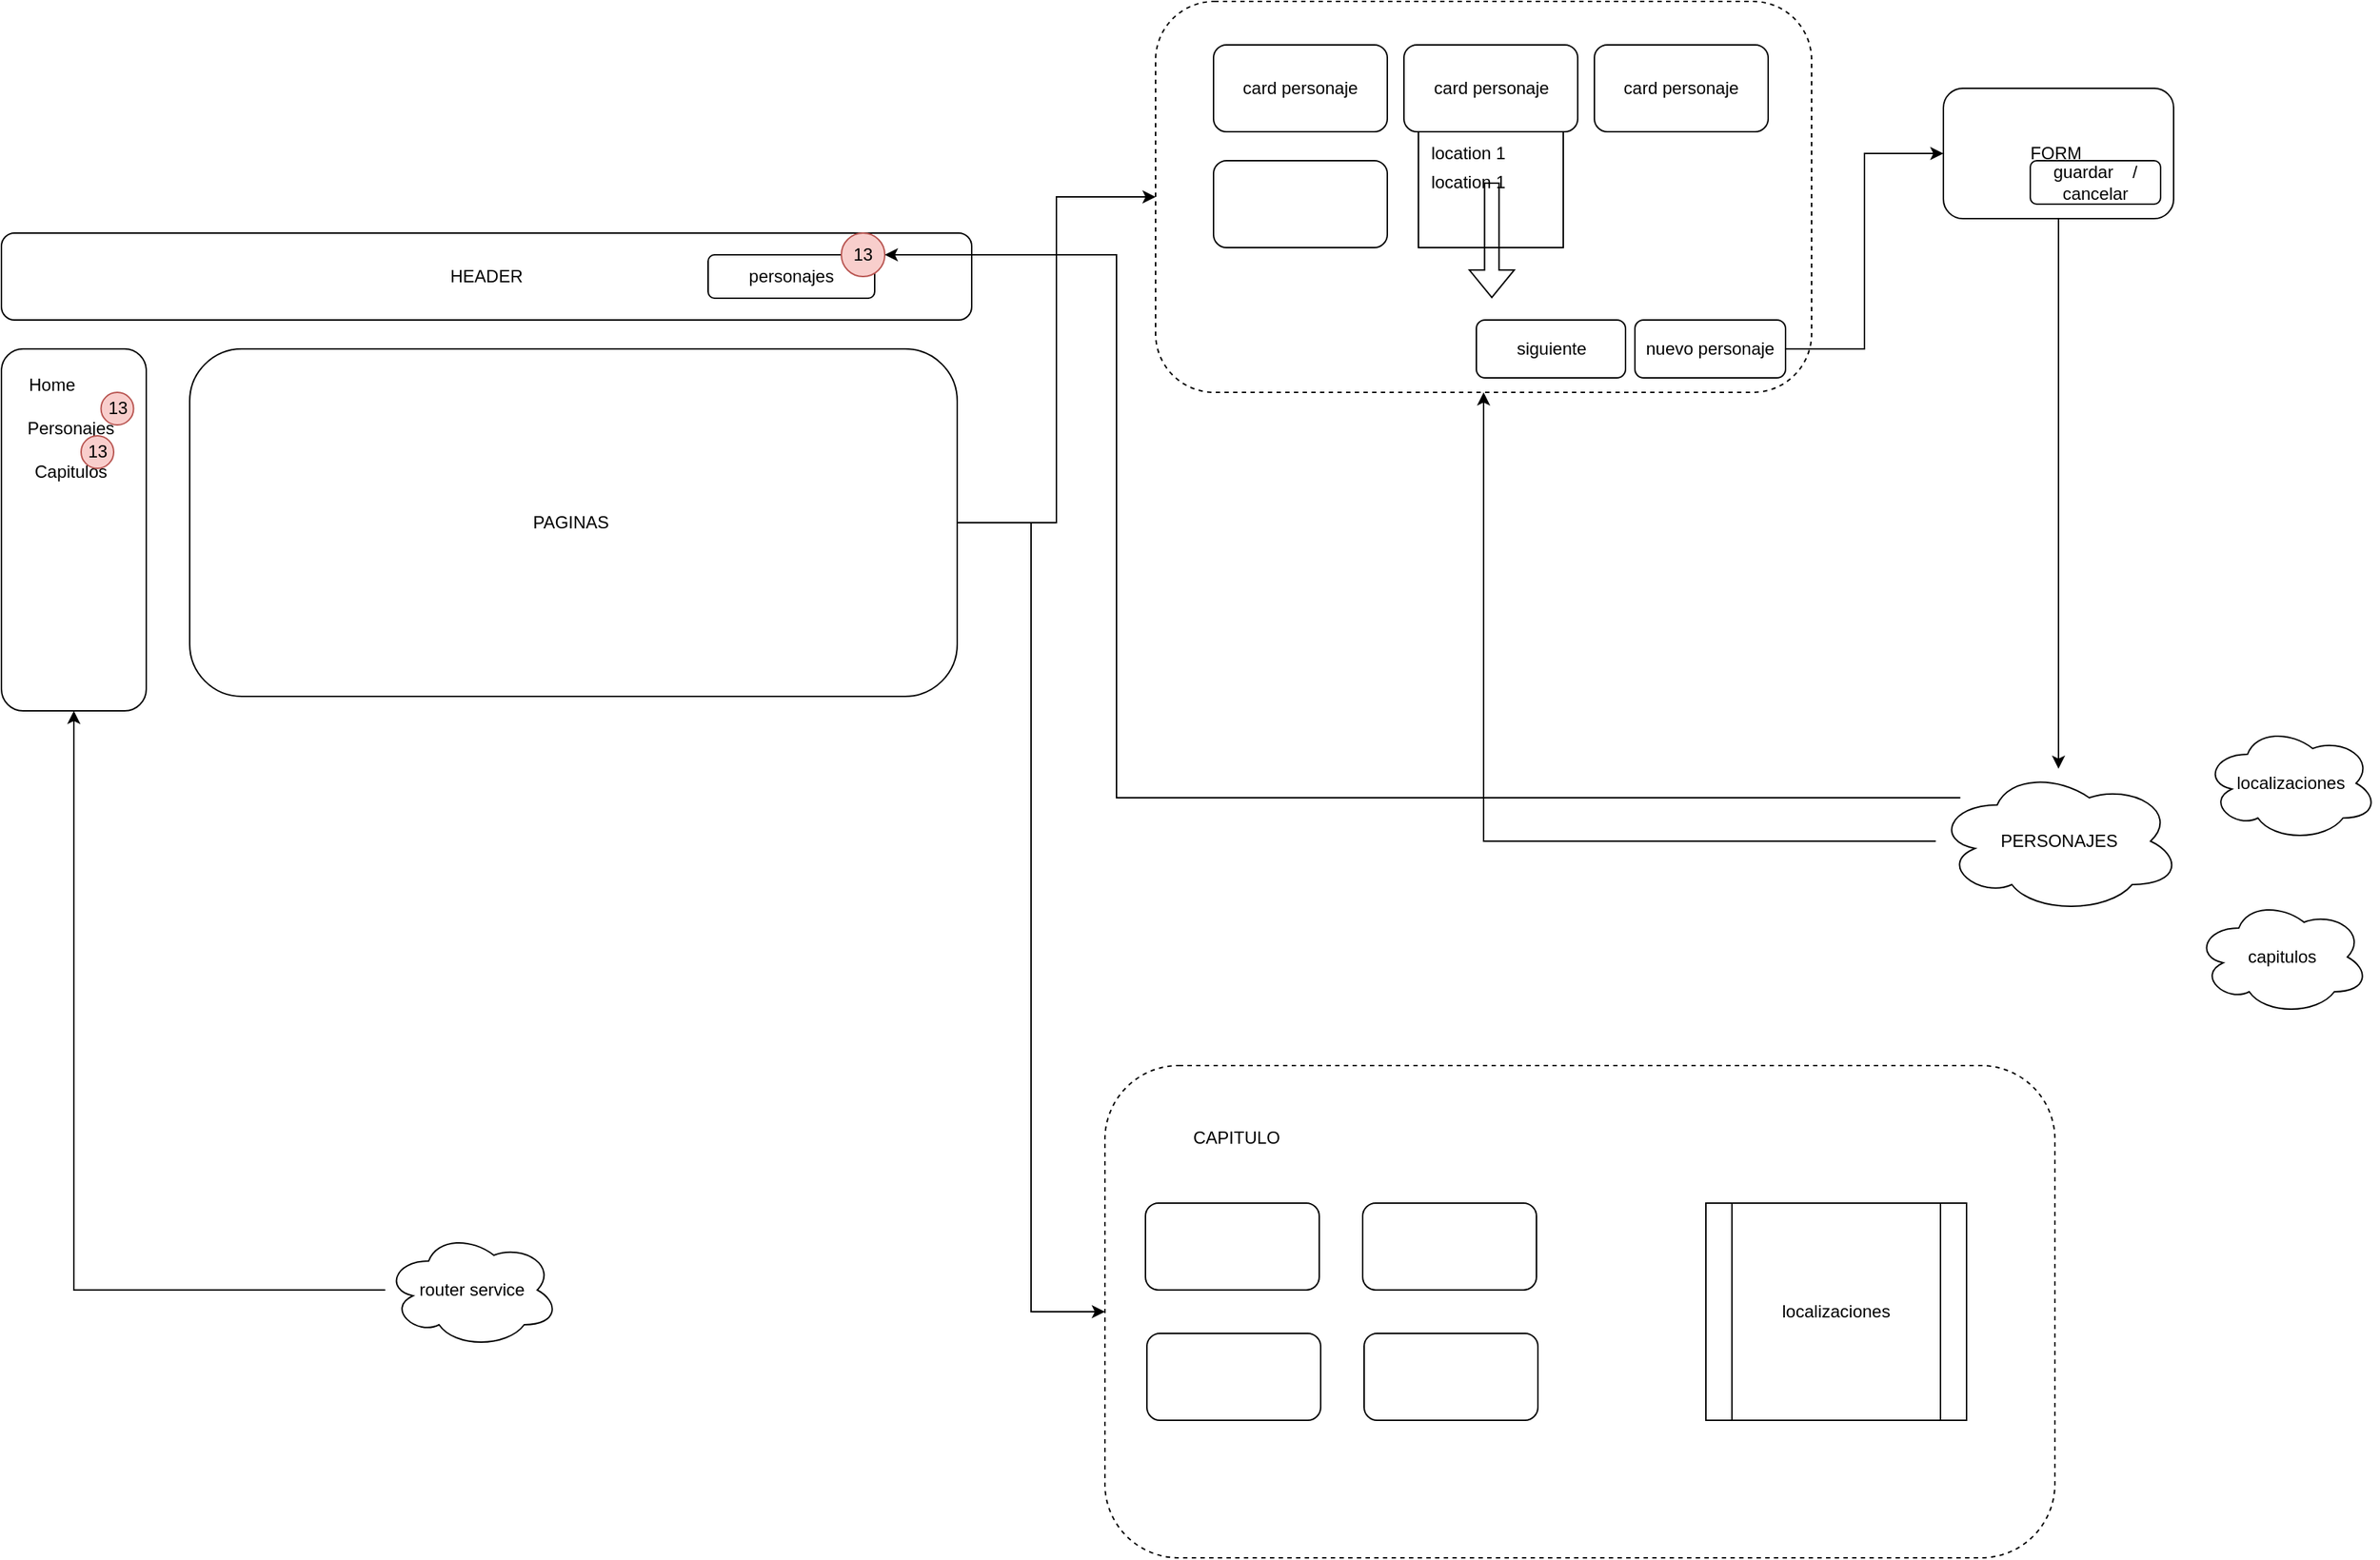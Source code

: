 <mxfile version="22.1.4" type="device">
  <diagram name="Página-1" id="qfkFVGiGPRuZHRGNO1k4">
    <mxGraphModel dx="3728" dy="-31971" grid="1" gridSize="10" guides="1" tooltips="1" connect="1" arrows="1" fold="1" page="1" pageScale="1" pageWidth="827" pageHeight="1169" math="0" shadow="0">
      <root>
        <mxCell id="0" />
        <mxCell id="1" parent="0" />
        <mxCell id="9T8yyN2bE_3mXMeUPMg3-1" value="HEADER" style="rounded=1;whiteSpace=wrap;html=1;" vertex="1" parent="1">
          <mxGeometry x="-1290" y="33460" width="670" height="60" as="geometry" />
        </mxCell>
        <mxCell id="9T8yyN2bE_3mXMeUPMg3-2" value="personajes" style="rounded=1;whiteSpace=wrap;html=1;" vertex="1" parent="1">
          <mxGeometry x="-802" y="33475" width="115" height="30" as="geometry" />
        </mxCell>
        <mxCell id="9T8yyN2bE_3mXMeUPMg3-3" value="13" style="ellipse;whiteSpace=wrap;html=1;aspect=fixed;fillColor=#f8cecc;strokeColor=#b85450;" vertex="1" parent="1">
          <mxGeometry x="-710" y="33460" width="30" height="30" as="geometry" />
        </mxCell>
        <mxCell id="9T8yyN2bE_3mXMeUPMg3-4" value="" style="rounded=1;whiteSpace=wrap;html=1;" vertex="1" parent="1">
          <mxGeometry x="-1290" y="33540" width="100" height="250" as="geometry" />
        </mxCell>
        <mxCell id="9T8yyN2bE_3mXMeUPMg3-5" value="Home" style="text;html=1;strokeColor=none;fillColor=none;align=center;verticalAlign=middle;whiteSpace=wrap;rounded=0;" vertex="1" parent="1">
          <mxGeometry x="-1285" y="33550" width="60" height="30" as="geometry" />
        </mxCell>
        <mxCell id="9T8yyN2bE_3mXMeUPMg3-6" value="Personajes" style="text;html=1;strokeColor=none;fillColor=none;align=center;verticalAlign=middle;whiteSpace=wrap;rounded=0;" vertex="1" parent="1">
          <mxGeometry x="-1272" y="33580" width="60" height="30" as="geometry" />
        </mxCell>
        <mxCell id="9T8yyN2bE_3mXMeUPMg3-7" value="13" style="ellipse;whiteSpace=wrap;html=1;aspect=fixed;fillColor=#f8cecc;strokeColor=#b85450;" vertex="1" parent="1">
          <mxGeometry x="-1221.25" y="33570" width="22.5" height="22.5" as="geometry" />
        </mxCell>
        <mxCell id="9T8yyN2bE_3mXMeUPMg3-8" style="edgeStyle=orthogonalEdgeStyle;rounded=0;orthogonalLoop=1;jettySize=auto;html=1;entryX=0;entryY=0.5;entryDx=0;entryDy=0;" edge="1" parent="1" source="9T8yyN2bE_3mXMeUPMg3-10" target="9T8yyN2bE_3mXMeUPMg3-11">
          <mxGeometry relative="1" as="geometry" />
        </mxCell>
        <mxCell id="9T8yyN2bE_3mXMeUPMg3-9" style="edgeStyle=orthogonalEdgeStyle;rounded=0;orthogonalLoop=1;jettySize=auto;html=1;entryX=0;entryY=0.5;entryDx=0;entryDy=0;" edge="1" parent="1" source="9T8yyN2bE_3mXMeUPMg3-10" target="9T8yyN2bE_3mXMeUPMg3-33">
          <mxGeometry relative="1" as="geometry" />
        </mxCell>
        <mxCell id="9T8yyN2bE_3mXMeUPMg3-10" value="PAGINAS&amp;nbsp;" style="rounded=1;whiteSpace=wrap;html=1;" vertex="1" parent="1">
          <mxGeometry x="-1160" y="33540" width="530" height="240" as="geometry" />
        </mxCell>
        <mxCell id="9T8yyN2bE_3mXMeUPMg3-11" value="" style="rounded=1;whiteSpace=wrap;html=1;dashed=1;" vertex="1" parent="1">
          <mxGeometry x="-493" y="33300" width="453" height="270" as="geometry" />
        </mxCell>
        <mxCell id="9T8yyN2bE_3mXMeUPMg3-12" value="card personaje" style="rounded=1;whiteSpace=wrap;html=1;" vertex="1" parent="1">
          <mxGeometry x="-453" y="33330" width="120" height="60" as="geometry" />
        </mxCell>
        <mxCell id="9T8yyN2bE_3mXMeUPMg3-13" value="card personaje" style="rounded=1;whiteSpace=wrap;html=1;" vertex="1" parent="1">
          <mxGeometry x="-321.5" y="33330" width="120" height="60" as="geometry" />
        </mxCell>
        <mxCell id="9T8yyN2bE_3mXMeUPMg3-14" value="card personaje" style="rounded=1;whiteSpace=wrap;html=1;" vertex="1" parent="1">
          <mxGeometry x="-190" y="33330" width="120" height="60" as="geometry" />
        </mxCell>
        <mxCell id="9T8yyN2bE_3mXMeUPMg3-15" value="" style="rounded=1;whiteSpace=wrap;html=1;" vertex="1" parent="1">
          <mxGeometry x="-453" y="33410" width="120" height="60" as="geometry" />
        </mxCell>
        <mxCell id="9T8yyN2bE_3mXMeUPMg3-16" value="" style="rounded=0;whiteSpace=wrap;html=1;" vertex="1" parent="1">
          <mxGeometry x="-311.5" y="33390" width="100" height="80" as="geometry" />
        </mxCell>
        <mxCell id="9T8yyN2bE_3mXMeUPMg3-17" value="" style="shape=flexArrow;endArrow=classic;html=1;rounded=0;" edge="1" parent="1">
          <mxGeometry width="50" height="50" relative="1" as="geometry">
            <mxPoint x="-260.83" y="33425" as="sourcePoint" />
            <mxPoint x="-260.83" y="33505" as="targetPoint" />
          </mxGeometry>
        </mxCell>
        <mxCell id="9T8yyN2bE_3mXMeUPMg3-18" value="location 1" style="text;html=1;strokeColor=none;fillColor=none;align=center;verticalAlign=middle;whiteSpace=wrap;rounded=0;" vertex="1" parent="1">
          <mxGeometry x="-307" y="33390" width="60" height="30" as="geometry" />
        </mxCell>
        <mxCell id="9T8yyN2bE_3mXMeUPMg3-19" value="location 1" style="text;html=1;strokeColor=none;fillColor=none;align=center;verticalAlign=middle;whiteSpace=wrap;rounded=0;" vertex="1" parent="1">
          <mxGeometry x="-307" y="33410" width="60" height="30" as="geometry" />
        </mxCell>
        <mxCell id="9T8yyN2bE_3mXMeUPMg3-20" value="siguiente" style="rounded=1;whiteSpace=wrap;html=1;" vertex="1" parent="1">
          <mxGeometry x="-271.5" y="33520" width="103" height="40" as="geometry" />
        </mxCell>
        <mxCell id="9T8yyN2bE_3mXMeUPMg3-21" style="edgeStyle=orthogonalEdgeStyle;rounded=0;orthogonalLoop=1;jettySize=auto;html=1;entryX=0;entryY=0.5;entryDx=0;entryDy=0;" edge="1" parent="1" source="9T8yyN2bE_3mXMeUPMg3-22" target="9T8yyN2bE_3mXMeUPMg3-24">
          <mxGeometry relative="1" as="geometry" />
        </mxCell>
        <mxCell id="9T8yyN2bE_3mXMeUPMg3-22" value="nuevo personaje" style="rounded=1;whiteSpace=wrap;html=1;" vertex="1" parent="1">
          <mxGeometry x="-162" y="33520" width="104" height="40" as="geometry" />
        </mxCell>
        <mxCell id="9T8yyN2bE_3mXMeUPMg3-23" style="edgeStyle=orthogonalEdgeStyle;rounded=0;orthogonalLoop=1;jettySize=auto;html=1;" edge="1" parent="1" source="9T8yyN2bE_3mXMeUPMg3-24" target="9T8yyN2bE_3mXMeUPMg3-28">
          <mxGeometry relative="1" as="geometry" />
        </mxCell>
        <mxCell id="9T8yyN2bE_3mXMeUPMg3-24" value="FORM&amp;nbsp;" style="rounded=1;whiteSpace=wrap;html=1;" vertex="1" parent="1">
          <mxGeometry x="51" y="33360" width="159" height="90" as="geometry" />
        </mxCell>
        <mxCell id="9T8yyN2bE_3mXMeUPMg3-25" value="guardar&amp;nbsp; &amp;nbsp; / cancelar" style="rounded=1;whiteSpace=wrap;html=1;" vertex="1" parent="1">
          <mxGeometry x="111" y="33410" width="90" height="30" as="geometry" />
        </mxCell>
        <mxCell id="9T8yyN2bE_3mXMeUPMg3-26" style="edgeStyle=orthogonalEdgeStyle;rounded=0;orthogonalLoop=1;jettySize=auto;html=1;entryX=0.5;entryY=1;entryDx=0;entryDy=0;" edge="1" parent="1" source="9T8yyN2bE_3mXMeUPMg3-28" target="9T8yyN2bE_3mXMeUPMg3-11">
          <mxGeometry relative="1" as="geometry" />
        </mxCell>
        <mxCell id="9T8yyN2bE_3mXMeUPMg3-27" style="edgeStyle=orthogonalEdgeStyle;rounded=0;orthogonalLoop=1;jettySize=auto;html=1;entryX=1;entryY=0.5;entryDx=0;entryDy=0;" edge="1" parent="1" source="9T8yyN2bE_3mXMeUPMg3-28" target="9T8yyN2bE_3mXMeUPMg3-3">
          <mxGeometry relative="1" as="geometry">
            <Array as="points">
              <mxPoint x="-520" y="33850" />
              <mxPoint x="-520" y="33475" />
            </Array>
          </mxGeometry>
        </mxCell>
        <mxCell id="9T8yyN2bE_3mXMeUPMg3-28" value="PERSONAJES" style="ellipse;shape=cloud;whiteSpace=wrap;html=1;" vertex="1" parent="1">
          <mxGeometry x="45.75" y="33830" width="169.5" height="100" as="geometry" />
        </mxCell>
        <mxCell id="9T8yyN2bE_3mXMeUPMg3-29" value="localizaciones" style="ellipse;shape=cloud;whiteSpace=wrap;html=1;" vertex="1" parent="1">
          <mxGeometry x="231" y="33800" width="120" height="80" as="geometry" />
        </mxCell>
        <mxCell id="9T8yyN2bE_3mXMeUPMg3-30" value="capitulos" style="ellipse;shape=cloud;whiteSpace=wrap;html=1;" vertex="1" parent="1">
          <mxGeometry x="225" y="33920" width="120" height="80" as="geometry" />
        </mxCell>
        <mxCell id="9T8yyN2bE_3mXMeUPMg3-31" value="Capitulos" style="text;html=1;strokeColor=none;fillColor=none;align=center;verticalAlign=middle;whiteSpace=wrap;rounded=0;" vertex="1" parent="1">
          <mxGeometry x="-1272" y="33610" width="60" height="30" as="geometry" />
        </mxCell>
        <mxCell id="9T8yyN2bE_3mXMeUPMg3-32" value="13" style="ellipse;whiteSpace=wrap;html=1;aspect=fixed;fillColor=#f8cecc;strokeColor=#b85450;" vertex="1" parent="1">
          <mxGeometry x="-1235" y="33600" width="22.5" height="22.5" as="geometry" />
        </mxCell>
        <mxCell id="9T8yyN2bE_3mXMeUPMg3-33" value="" style="rounded=1;whiteSpace=wrap;html=1;dashed=1;" vertex="1" parent="1">
          <mxGeometry x="-528" y="34035" width="656" height="340" as="geometry" />
        </mxCell>
        <mxCell id="9T8yyN2bE_3mXMeUPMg3-34" value="CAPITULO" style="text;html=1;strokeColor=none;fillColor=none;align=center;verticalAlign=middle;whiteSpace=wrap;rounded=0;" vertex="1" parent="1">
          <mxGeometry x="-467" y="34070" width="60" height="30" as="geometry" />
        </mxCell>
        <mxCell id="9T8yyN2bE_3mXMeUPMg3-35" value="" style="rounded=1;whiteSpace=wrap;html=1;" vertex="1" parent="1">
          <mxGeometry x="-500" y="34130" width="120" height="60" as="geometry" />
        </mxCell>
        <mxCell id="9T8yyN2bE_3mXMeUPMg3-36" value="" style="rounded=1;whiteSpace=wrap;html=1;" vertex="1" parent="1">
          <mxGeometry x="-499" y="34220" width="120" height="60" as="geometry" />
        </mxCell>
        <mxCell id="9T8yyN2bE_3mXMeUPMg3-37" value="" style="rounded=1;whiteSpace=wrap;html=1;" vertex="1" parent="1">
          <mxGeometry x="-350" y="34130" width="120" height="60" as="geometry" />
        </mxCell>
        <mxCell id="9T8yyN2bE_3mXMeUPMg3-38" value="" style="rounded=1;whiteSpace=wrap;html=1;" vertex="1" parent="1">
          <mxGeometry x="-349" y="34220" width="120" height="60" as="geometry" />
        </mxCell>
        <mxCell id="9T8yyN2bE_3mXMeUPMg3-39" value="localizaciones" style="shape=process;whiteSpace=wrap;html=1;backgroundOutline=1;" vertex="1" parent="1">
          <mxGeometry x="-113" y="34130" width="180" height="150" as="geometry" />
        </mxCell>
        <mxCell id="9T8yyN2bE_3mXMeUPMg3-40" style="edgeStyle=orthogonalEdgeStyle;rounded=0;orthogonalLoop=1;jettySize=auto;html=1;" edge="1" parent="1" source="9T8yyN2bE_3mXMeUPMg3-41" target="9T8yyN2bE_3mXMeUPMg3-4">
          <mxGeometry relative="1" as="geometry" />
        </mxCell>
        <mxCell id="9T8yyN2bE_3mXMeUPMg3-41" value="router service" style="ellipse;shape=cloud;whiteSpace=wrap;html=1;" vertex="1" parent="1">
          <mxGeometry x="-1025" y="34150" width="120" height="80" as="geometry" />
        </mxCell>
      </root>
    </mxGraphModel>
  </diagram>
</mxfile>

